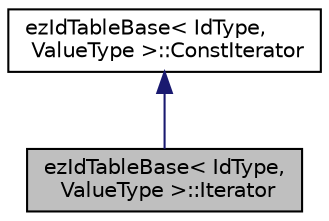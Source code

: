digraph "ezIdTableBase&lt; IdType, ValueType &gt;::Iterator"
{
 // LATEX_PDF_SIZE
  edge [fontname="Helvetica",fontsize="10",labelfontname="Helvetica",labelfontsize="10"];
  node [fontname="Helvetica",fontsize="10",shape=record];
  Node1 [label="ezIdTableBase\< IdType,\l ValueType \>::Iterator",height=0.2,width=0.4,color="black", fillcolor="grey75", style="filled", fontcolor="black",tooltip="Iterator with write access."];
  Node2 -> Node1 [dir="back",color="midnightblue",fontsize="10",style="solid",fontname="Helvetica"];
  Node2 [label="ezIdTableBase\< IdType,\l ValueType \>::ConstIterator",height=0.2,width=0.4,color="black", fillcolor="white", style="filled",URL="$d8/d3d/classez_id_table_base_1_1_const_iterator.htm",tooltip="Const iterator."];
}
